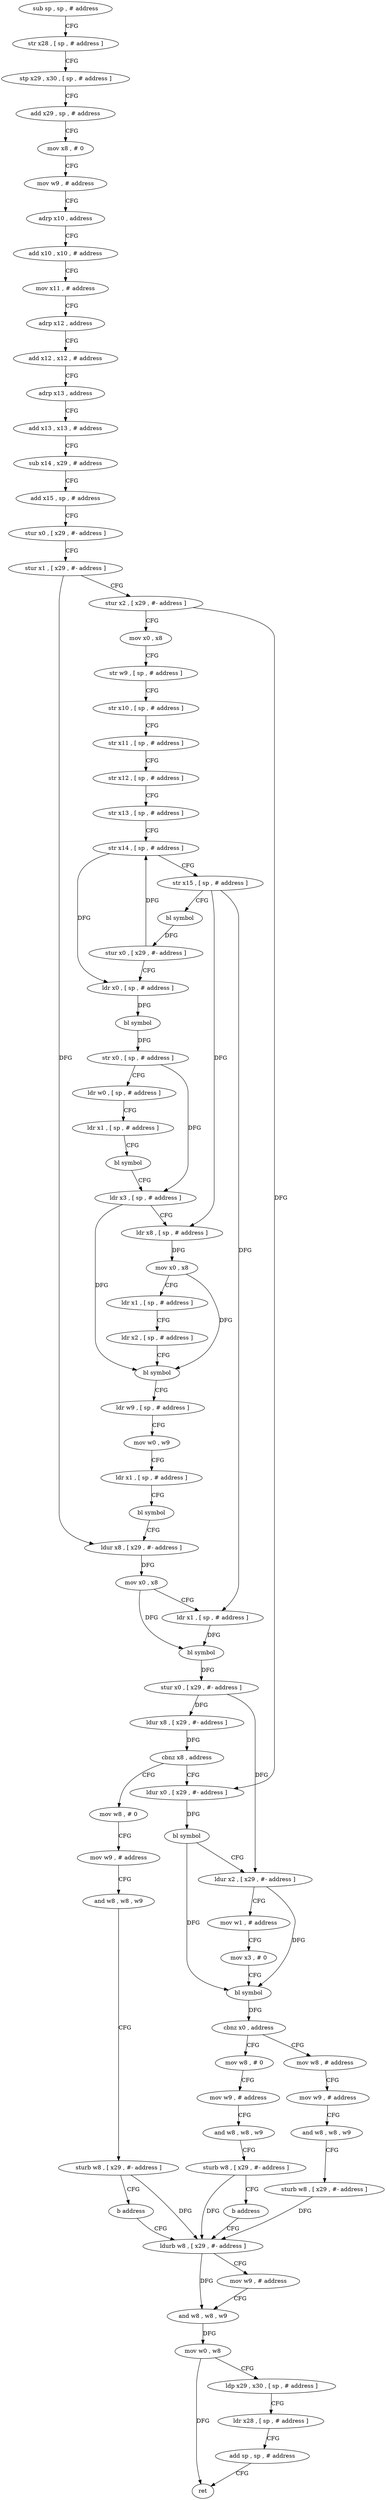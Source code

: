 digraph "func" {
"96152" [label = "sub sp , sp , # address" ]
"96156" [label = "str x28 , [ sp , # address ]" ]
"96160" [label = "stp x29 , x30 , [ sp , # address ]" ]
"96164" [label = "add x29 , sp , # address" ]
"96168" [label = "mov x8 , # 0" ]
"96172" [label = "mov w9 , # address" ]
"96176" [label = "adrp x10 , address" ]
"96180" [label = "add x10 , x10 , # address" ]
"96184" [label = "mov x11 , # address" ]
"96188" [label = "adrp x12 , address" ]
"96192" [label = "add x12 , x12 , # address" ]
"96196" [label = "adrp x13 , address" ]
"96200" [label = "add x13 , x13 , # address" ]
"96204" [label = "sub x14 , x29 , # address" ]
"96208" [label = "add x15 , sp , # address" ]
"96212" [label = "stur x0 , [ x29 , #- address ]" ]
"96216" [label = "stur x1 , [ x29 , #- address ]" ]
"96220" [label = "stur x2 , [ x29 , #- address ]" ]
"96224" [label = "mov x0 , x8" ]
"96228" [label = "str w9 , [ sp , # address ]" ]
"96232" [label = "str x10 , [ sp , # address ]" ]
"96236" [label = "str x11 , [ sp , # address ]" ]
"96240" [label = "str x12 , [ sp , # address ]" ]
"96244" [label = "str x13 , [ sp , # address ]" ]
"96248" [label = "str x14 , [ sp , # address ]" ]
"96252" [label = "str x15 , [ sp , # address ]" ]
"96256" [label = "bl symbol" ]
"96260" [label = "stur x0 , [ x29 , #- address ]" ]
"96264" [label = "ldr x0 , [ sp , # address ]" ]
"96268" [label = "bl symbol" ]
"96272" [label = "str x0 , [ sp , # address ]" ]
"96276" [label = "ldr w0 , [ sp , # address ]" ]
"96280" [label = "ldr x1 , [ sp , # address ]" ]
"96284" [label = "bl symbol" ]
"96288" [label = "ldr x3 , [ sp , # address ]" ]
"96292" [label = "ldr x8 , [ sp , # address ]" ]
"96296" [label = "mov x0 , x8" ]
"96300" [label = "ldr x1 , [ sp , # address ]" ]
"96304" [label = "ldr x2 , [ sp , # address ]" ]
"96308" [label = "bl symbol" ]
"96312" [label = "ldr w9 , [ sp , # address ]" ]
"96316" [label = "mov w0 , w9" ]
"96320" [label = "ldr x1 , [ sp , # address ]" ]
"96324" [label = "bl symbol" ]
"96328" [label = "ldur x8 , [ x29 , #- address ]" ]
"96332" [label = "mov x0 , x8" ]
"96336" [label = "ldr x1 , [ sp , # address ]" ]
"96340" [label = "bl symbol" ]
"96344" [label = "stur x0 , [ x29 , #- address ]" ]
"96348" [label = "ldur x8 , [ x29 , #- address ]" ]
"96352" [label = "cbnz x8 , address" ]
"96376" [label = "ldur x0 , [ x29 , #- address ]" ]
"96356" [label = "mov w8 , # 0" ]
"96380" [label = "bl symbol" ]
"96384" [label = "ldur x2 , [ x29 , #- address ]" ]
"96388" [label = "mov w1 , # address" ]
"96392" [label = "mov x3 , # 0" ]
"96396" [label = "bl symbol" ]
"96400" [label = "cbnz x0 , address" ]
"96424" [label = "mov w8 , # address" ]
"96404" [label = "mov w8 , # 0" ]
"96360" [label = "mov w9 , # address" ]
"96364" [label = "and w8 , w8 , w9" ]
"96368" [label = "sturb w8 , [ x29 , #- address ]" ]
"96372" [label = "b address" ]
"96440" [label = "ldurb w8 , [ x29 , #- address ]" ]
"96428" [label = "mov w9 , # address" ]
"96432" [label = "and w8 , w8 , w9" ]
"96436" [label = "sturb w8 , [ x29 , #- address ]" ]
"96408" [label = "mov w9 , # address" ]
"96412" [label = "and w8 , w8 , w9" ]
"96416" [label = "sturb w8 , [ x29 , #- address ]" ]
"96420" [label = "b address" ]
"96444" [label = "mov w9 , # address" ]
"96448" [label = "and w8 , w8 , w9" ]
"96452" [label = "mov w0 , w8" ]
"96456" [label = "ldp x29 , x30 , [ sp , # address ]" ]
"96460" [label = "ldr x28 , [ sp , # address ]" ]
"96464" [label = "add sp , sp , # address" ]
"96468" [label = "ret" ]
"96152" -> "96156" [ label = "CFG" ]
"96156" -> "96160" [ label = "CFG" ]
"96160" -> "96164" [ label = "CFG" ]
"96164" -> "96168" [ label = "CFG" ]
"96168" -> "96172" [ label = "CFG" ]
"96172" -> "96176" [ label = "CFG" ]
"96176" -> "96180" [ label = "CFG" ]
"96180" -> "96184" [ label = "CFG" ]
"96184" -> "96188" [ label = "CFG" ]
"96188" -> "96192" [ label = "CFG" ]
"96192" -> "96196" [ label = "CFG" ]
"96196" -> "96200" [ label = "CFG" ]
"96200" -> "96204" [ label = "CFG" ]
"96204" -> "96208" [ label = "CFG" ]
"96208" -> "96212" [ label = "CFG" ]
"96212" -> "96216" [ label = "CFG" ]
"96216" -> "96220" [ label = "CFG" ]
"96216" -> "96328" [ label = "DFG" ]
"96220" -> "96224" [ label = "CFG" ]
"96220" -> "96376" [ label = "DFG" ]
"96224" -> "96228" [ label = "CFG" ]
"96228" -> "96232" [ label = "CFG" ]
"96232" -> "96236" [ label = "CFG" ]
"96236" -> "96240" [ label = "CFG" ]
"96240" -> "96244" [ label = "CFG" ]
"96244" -> "96248" [ label = "CFG" ]
"96248" -> "96252" [ label = "CFG" ]
"96248" -> "96264" [ label = "DFG" ]
"96252" -> "96256" [ label = "CFG" ]
"96252" -> "96292" [ label = "DFG" ]
"96252" -> "96336" [ label = "DFG" ]
"96256" -> "96260" [ label = "DFG" ]
"96260" -> "96264" [ label = "CFG" ]
"96260" -> "96248" [ label = "DFG" ]
"96264" -> "96268" [ label = "DFG" ]
"96268" -> "96272" [ label = "DFG" ]
"96272" -> "96276" [ label = "CFG" ]
"96272" -> "96288" [ label = "DFG" ]
"96276" -> "96280" [ label = "CFG" ]
"96280" -> "96284" [ label = "CFG" ]
"96284" -> "96288" [ label = "CFG" ]
"96288" -> "96292" [ label = "CFG" ]
"96288" -> "96308" [ label = "DFG" ]
"96292" -> "96296" [ label = "DFG" ]
"96296" -> "96300" [ label = "CFG" ]
"96296" -> "96308" [ label = "DFG" ]
"96300" -> "96304" [ label = "CFG" ]
"96304" -> "96308" [ label = "CFG" ]
"96308" -> "96312" [ label = "CFG" ]
"96312" -> "96316" [ label = "CFG" ]
"96316" -> "96320" [ label = "CFG" ]
"96320" -> "96324" [ label = "CFG" ]
"96324" -> "96328" [ label = "CFG" ]
"96328" -> "96332" [ label = "DFG" ]
"96332" -> "96336" [ label = "CFG" ]
"96332" -> "96340" [ label = "DFG" ]
"96336" -> "96340" [ label = "DFG" ]
"96340" -> "96344" [ label = "DFG" ]
"96344" -> "96348" [ label = "DFG" ]
"96344" -> "96384" [ label = "DFG" ]
"96348" -> "96352" [ label = "DFG" ]
"96352" -> "96376" [ label = "CFG" ]
"96352" -> "96356" [ label = "CFG" ]
"96376" -> "96380" [ label = "DFG" ]
"96356" -> "96360" [ label = "CFG" ]
"96380" -> "96384" [ label = "CFG" ]
"96380" -> "96396" [ label = "DFG" ]
"96384" -> "96388" [ label = "CFG" ]
"96384" -> "96396" [ label = "DFG" ]
"96388" -> "96392" [ label = "CFG" ]
"96392" -> "96396" [ label = "CFG" ]
"96396" -> "96400" [ label = "DFG" ]
"96400" -> "96424" [ label = "CFG" ]
"96400" -> "96404" [ label = "CFG" ]
"96424" -> "96428" [ label = "CFG" ]
"96404" -> "96408" [ label = "CFG" ]
"96360" -> "96364" [ label = "CFG" ]
"96364" -> "96368" [ label = "CFG" ]
"96368" -> "96372" [ label = "CFG" ]
"96368" -> "96440" [ label = "DFG" ]
"96372" -> "96440" [ label = "CFG" ]
"96440" -> "96444" [ label = "CFG" ]
"96440" -> "96448" [ label = "DFG" ]
"96428" -> "96432" [ label = "CFG" ]
"96432" -> "96436" [ label = "CFG" ]
"96436" -> "96440" [ label = "DFG" ]
"96408" -> "96412" [ label = "CFG" ]
"96412" -> "96416" [ label = "CFG" ]
"96416" -> "96420" [ label = "CFG" ]
"96416" -> "96440" [ label = "DFG" ]
"96420" -> "96440" [ label = "CFG" ]
"96444" -> "96448" [ label = "CFG" ]
"96448" -> "96452" [ label = "DFG" ]
"96452" -> "96456" [ label = "CFG" ]
"96452" -> "96468" [ label = "DFG" ]
"96456" -> "96460" [ label = "CFG" ]
"96460" -> "96464" [ label = "CFG" ]
"96464" -> "96468" [ label = "CFG" ]
}
